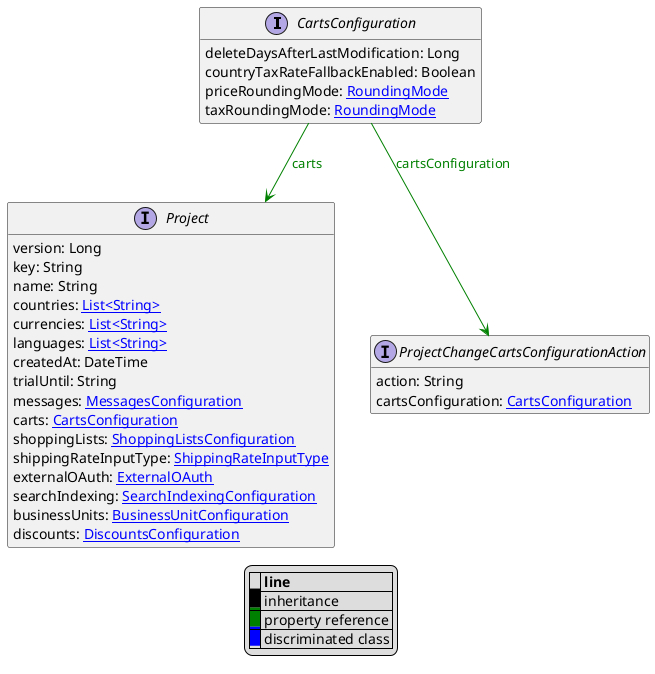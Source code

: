 @startuml

hide empty fields
hide empty methods
legend
|= |= line |
|<back:black>   </back>| inheritance |
|<back:green>   </back>| property reference |
|<back:blue>   </back>| discriminated class |
endlegend
interface CartsConfiguration [[CartsConfiguration.svg]]  {
    deleteDaysAfterLastModification: Long
    countryTaxRateFallbackEnabled: Boolean
    priceRoundingMode: [[RoundingMode.svg RoundingMode]]
    taxRoundingMode: [[RoundingMode.svg RoundingMode]]
}



interface Project [[Project.svg]]  {
    version: Long
    key: String
    name: String
    countries: [[String.svg List<String>]]
    currencies: [[String.svg List<String>]]
    languages: [[String.svg List<String>]]
    createdAt: DateTime
    trialUntil: String
    messages: [[MessagesConfiguration.svg MessagesConfiguration]]
    carts: [[CartsConfiguration.svg CartsConfiguration]]
    shoppingLists: [[ShoppingListsConfiguration.svg ShoppingListsConfiguration]]
    shippingRateInputType: [[ShippingRateInputType.svg ShippingRateInputType]]
    externalOAuth: [[ExternalOAuth.svg ExternalOAuth]]
    searchIndexing: [[SearchIndexingConfiguration.svg SearchIndexingConfiguration]]
    businessUnits: [[BusinessUnitConfiguration.svg BusinessUnitConfiguration]]
    discounts: [[DiscountsConfiguration.svg DiscountsConfiguration]]
}
interface ProjectChangeCartsConfigurationAction [[ProjectChangeCartsConfigurationAction.svg]]  {
    action: String
    cartsConfiguration: [[CartsConfiguration.svg CartsConfiguration]]
}

CartsConfiguration --> Project #green;text:green : "carts"
CartsConfiguration --> ProjectChangeCartsConfigurationAction #green;text:green : "cartsConfiguration"
@enduml
